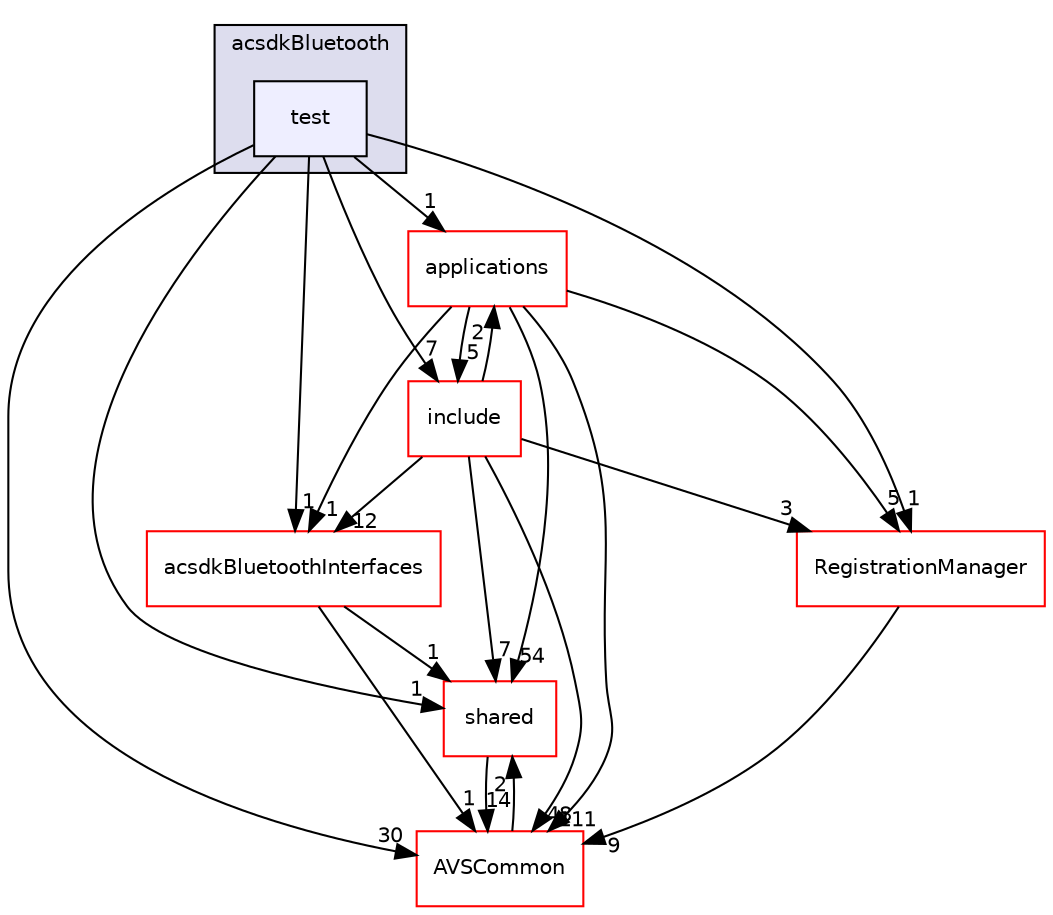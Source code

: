 digraph "/workplace/avs-device-sdk/capabilities/Bluetooth/acsdkBluetooth/test" {
  compound=true
  node [ fontsize="10", fontname="Helvetica"];
  edge [ labelfontsize="10", labelfontname="Helvetica"];
  subgraph clusterdir_4ba17753daccb66cbdbbd950004d76e1 {
    graph [ bgcolor="#ddddee", pencolor="black", label="acsdkBluetooth" fontname="Helvetica", fontsize="10", URL="dir_4ba17753daccb66cbdbbd950004d76e1.html"]
  dir_ebb13cbbef525d7401dbd258aeeaa7f5 [shape=box, label="test", style="filled", fillcolor="#eeeeff", pencolor="black", URL="dir_ebb13cbbef525d7401dbd258aeeaa7f5.html"];
  }
  dir_9982052f7ce695d12571567315b2fafa [shape=box label="shared" fillcolor="white" style="filled" color="red" URL="dir_9982052f7ce695d12571567315b2fafa.html"];
  dir_a6e4fee11f07c3b70486e88fe92cbbdc [shape=box label="applications" fillcolor="white" style="filled" color="red" URL="dir_a6e4fee11f07c3b70486e88fe92cbbdc.html"];
  dir_f2a3a96bd4a4f0744e5577275191b358 [shape=box label="include" fillcolor="white" style="filled" color="red" URL="dir_f2a3a96bd4a4f0744e5577275191b358.html"];
  dir_13e65effb2bde530b17b3d5eefcd0266 [shape=box label="AVSCommon" fillcolor="white" style="filled" color="red" URL="dir_13e65effb2bde530b17b3d5eefcd0266.html"];
  dir_b14333b5607b47fe7356eaa790107bd3 [shape=box label="RegistrationManager" fillcolor="white" style="filled" color="red" URL="dir_b14333b5607b47fe7356eaa790107bd3.html"];
  dir_d6090b0167727de9c3086da5455efe48 [shape=box label="acsdkBluetoothInterfaces" fillcolor="white" style="filled" color="red" URL="dir_d6090b0167727de9c3086da5455efe48.html"];
  dir_9982052f7ce695d12571567315b2fafa->dir_13e65effb2bde530b17b3d5eefcd0266 [headlabel="14", labeldistance=1.5 headhref="dir_000549_000017.html"];
  dir_a6e4fee11f07c3b70486e88fe92cbbdc->dir_9982052f7ce695d12571567315b2fafa [headlabel="54", labeldistance=1.5 headhref="dir_000028_000549.html"];
  dir_a6e4fee11f07c3b70486e88fe92cbbdc->dir_f2a3a96bd4a4f0744e5577275191b358 [headlabel="5", labeldistance=1.5 headhref="dir_000028_000265.html"];
  dir_a6e4fee11f07c3b70486e88fe92cbbdc->dir_13e65effb2bde530b17b3d5eefcd0266 [headlabel="111", labeldistance=1.5 headhref="dir_000028_000017.html"];
  dir_a6e4fee11f07c3b70486e88fe92cbbdc->dir_b14333b5607b47fe7356eaa790107bd3 [headlabel="5", labeldistance=1.5 headhref="dir_000028_000524.html"];
  dir_a6e4fee11f07c3b70486e88fe92cbbdc->dir_d6090b0167727de9c3086da5455efe48 [headlabel="1", labeldistance=1.5 headhref="dir_000028_000269.html"];
  dir_f2a3a96bd4a4f0744e5577275191b358->dir_9982052f7ce695d12571567315b2fafa [headlabel="7", labeldistance=1.5 headhref="dir_000265_000549.html"];
  dir_f2a3a96bd4a4f0744e5577275191b358->dir_a6e4fee11f07c3b70486e88fe92cbbdc [headlabel="2", labeldistance=1.5 headhref="dir_000265_000028.html"];
  dir_f2a3a96bd4a4f0744e5577275191b358->dir_13e65effb2bde530b17b3d5eefcd0266 [headlabel="48", labeldistance=1.5 headhref="dir_000265_000017.html"];
  dir_f2a3a96bd4a4f0744e5577275191b358->dir_b14333b5607b47fe7356eaa790107bd3 [headlabel="3", labeldistance=1.5 headhref="dir_000265_000524.html"];
  dir_f2a3a96bd4a4f0744e5577275191b358->dir_d6090b0167727de9c3086da5455efe48 [headlabel="12", labeldistance=1.5 headhref="dir_000265_000269.html"];
  dir_ebb13cbbef525d7401dbd258aeeaa7f5->dir_9982052f7ce695d12571567315b2fafa [headlabel="1", labeldistance=1.5 headhref="dir_000268_000549.html"];
  dir_ebb13cbbef525d7401dbd258aeeaa7f5->dir_a6e4fee11f07c3b70486e88fe92cbbdc [headlabel="1", labeldistance=1.5 headhref="dir_000268_000028.html"];
  dir_ebb13cbbef525d7401dbd258aeeaa7f5->dir_f2a3a96bd4a4f0744e5577275191b358 [headlabel="7", labeldistance=1.5 headhref="dir_000268_000265.html"];
  dir_ebb13cbbef525d7401dbd258aeeaa7f5->dir_13e65effb2bde530b17b3d5eefcd0266 [headlabel="30", labeldistance=1.5 headhref="dir_000268_000017.html"];
  dir_ebb13cbbef525d7401dbd258aeeaa7f5->dir_b14333b5607b47fe7356eaa790107bd3 [headlabel="1", labeldistance=1.5 headhref="dir_000268_000524.html"];
  dir_ebb13cbbef525d7401dbd258aeeaa7f5->dir_d6090b0167727de9c3086da5455efe48 [headlabel="1", labeldistance=1.5 headhref="dir_000268_000269.html"];
  dir_13e65effb2bde530b17b3d5eefcd0266->dir_9982052f7ce695d12571567315b2fafa [headlabel="2", labeldistance=1.5 headhref="dir_000017_000549.html"];
  dir_b14333b5607b47fe7356eaa790107bd3->dir_13e65effb2bde530b17b3d5eefcd0266 [headlabel="9", labeldistance=1.5 headhref="dir_000524_000017.html"];
  dir_d6090b0167727de9c3086da5455efe48->dir_9982052f7ce695d12571567315b2fafa [headlabel="1", labeldistance=1.5 headhref="dir_000269_000549.html"];
  dir_d6090b0167727de9c3086da5455efe48->dir_13e65effb2bde530b17b3d5eefcd0266 [headlabel="1", labeldistance=1.5 headhref="dir_000269_000017.html"];
}
